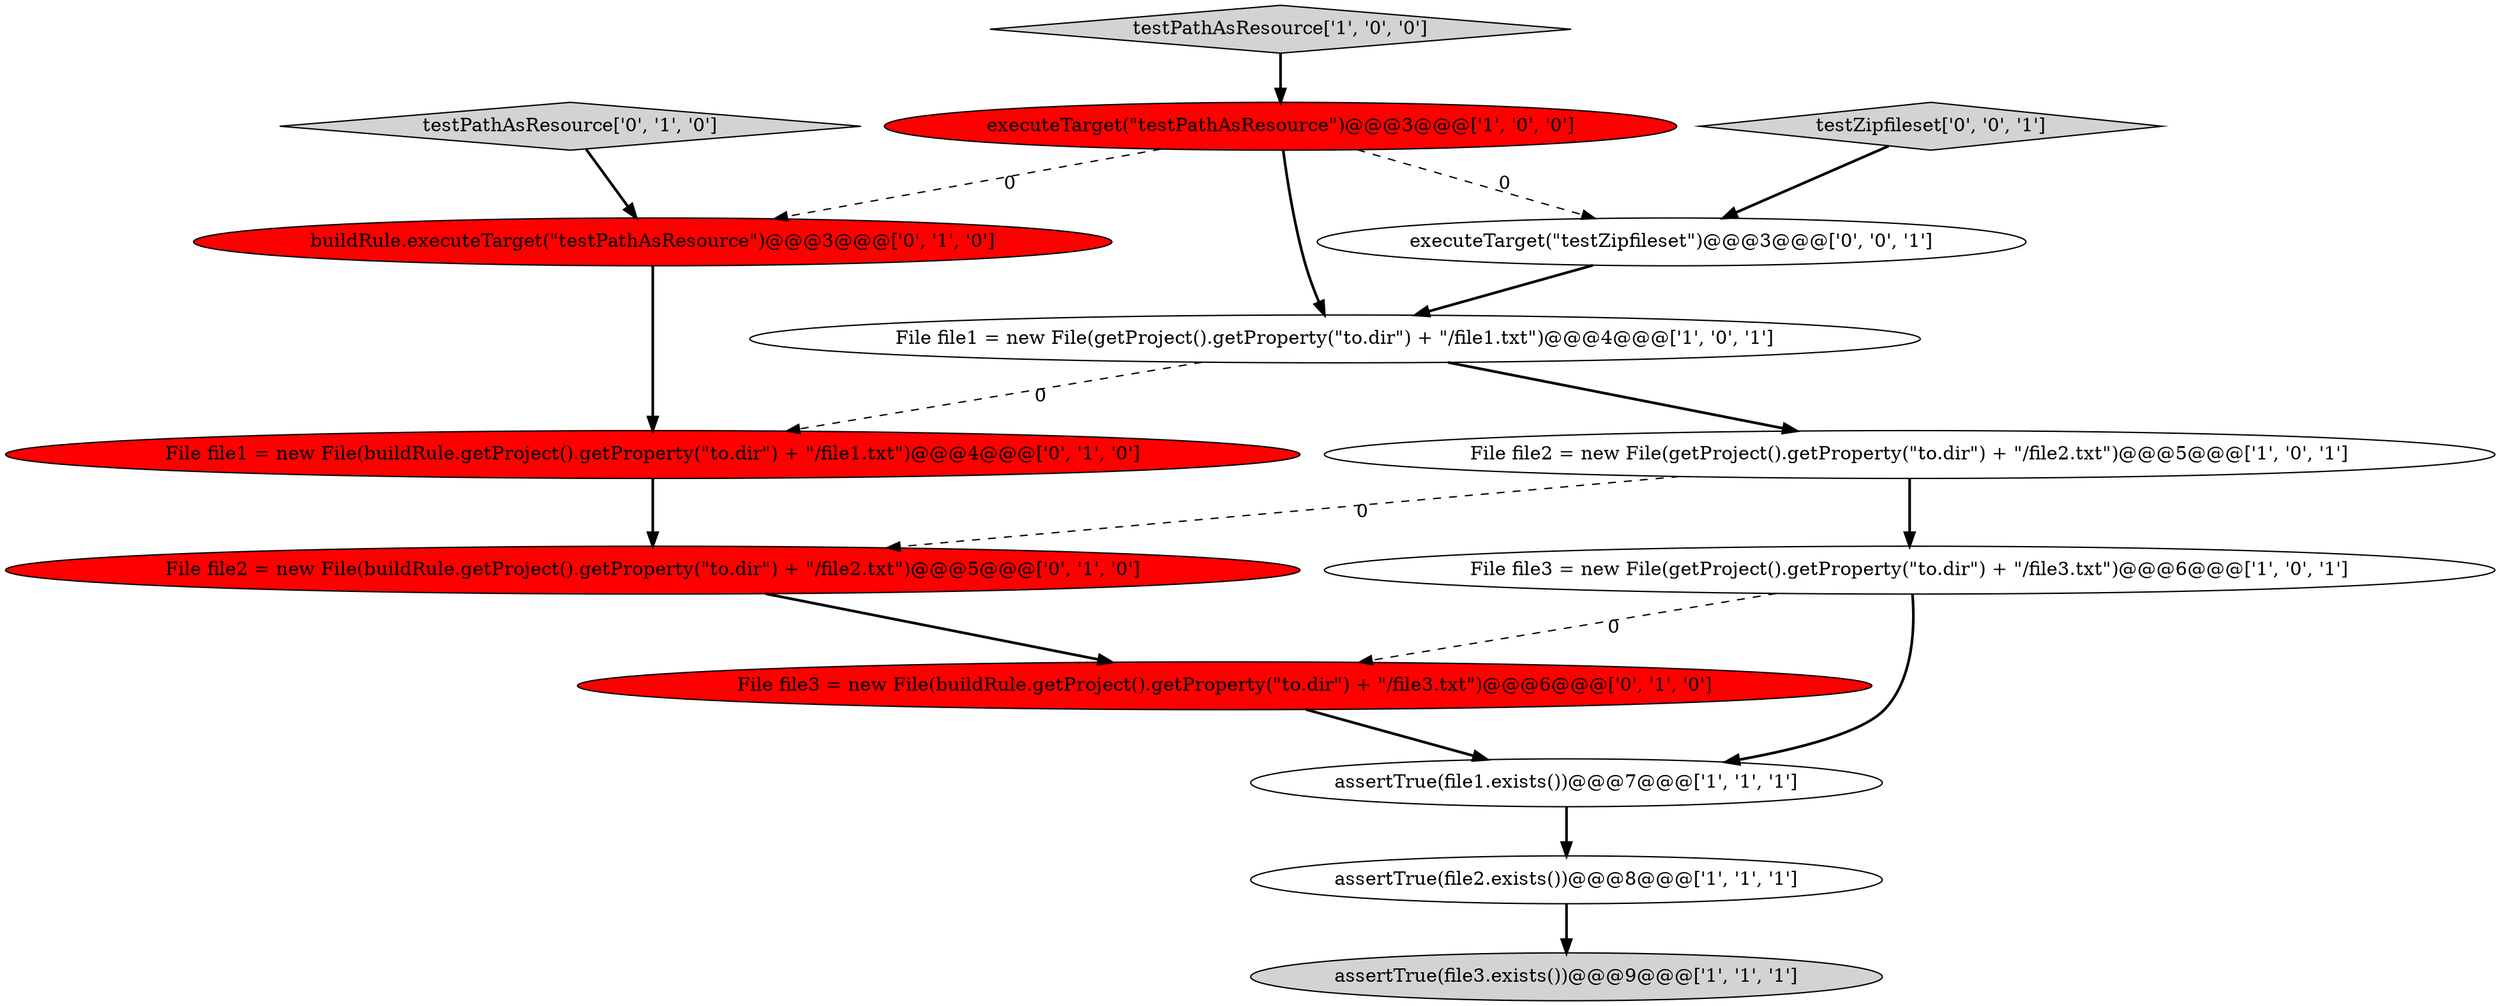 digraph {
10 [style = filled, label = "File file1 = new File(buildRule.getProject().getProperty(\"to.dir\") + \"/file1.txt\")@@@4@@@['0', '1', '0']", fillcolor = red, shape = ellipse image = "AAA1AAABBB2BBB"];
7 [style = filled, label = "assertTrue(file3.exists())@@@9@@@['1', '1', '1']", fillcolor = lightgray, shape = ellipse image = "AAA0AAABBB1BBB"];
12 [style = filled, label = "File file3 = new File(buildRule.getProject().getProperty(\"to.dir\") + \"/file3.txt\")@@@6@@@['0', '1', '0']", fillcolor = red, shape = ellipse image = "AAA1AAABBB2BBB"];
8 [style = filled, label = "buildRule.executeTarget(\"testPathAsResource\")@@@3@@@['0', '1', '0']", fillcolor = red, shape = ellipse image = "AAA1AAABBB2BBB"];
0 [style = filled, label = "executeTarget(\"testPathAsResource\")@@@3@@@['1', '0', '0']", fillcolor = red, shape = ellipse image = "AAA1AAABBB1BBB"];
11 [style = filled, label = "File file2 = new File(buildRule.getProject().getProperty(\"to.dir\") + \"/file2.txt\")@@@5@@@['0', '1', '0']", fillcolor = red, shape = ellipse image = "AAA1AAABBB2BBB"];
13 [style = filled, label = "executeTarget(\"testZipfileset\")@@@3@@@['0', '0', '1']", fillcolor = white, shape = ellipse image = "AAA0AAABBB3BBB"];
1 [style = filled, label = "File file1 = new File(getProject().getProperty(\"to.dir\") + \"/file1.txt\")@@@4@@@['1', '0', '1']", fillcolor = white, shape = ellipse image = "AAA0AAABBB1BBB"];
3 [style = filled, label = "assertTrue(file2.exists())@@@8@@@['1', '1', '1']", fillcolor = white, shape = ellipse image = "AAA0AAABBB1BBB"];
5 [style = filled, label = "File file2 = new File(getProject().getProperty(\"to.dir\") + \"/file2.txt\")@@@5@@@['1', '0', '1']", fillcolor = white, shape = ellipse image = "AAA0AAABBB1BBB"];
6 [style = filled, label = "File file3 = new File(getProject().getProperty(\"to.dir\") + \"/file3.txt\")@@@6@@@['1', '0', '1']", fillcolor = white, shape = ellipse image = "AAA0AAABBB1BBB"];
14 [style = filled, label = "testZipfileset['0', '0', '1']", fillcolor = lightgray, shape = diamond image = "AAA0AAABBB3BBB"];
2 [style = filled, label = "testPathAsResource['1', '0', '0']", fillcolor = lightgray, shape = diamond image = "AAA0AAABBB1BBB"];
9 [style = filled, label = "testPathAsResource['0', '1', '0']", fillcolor = lightgray, shape = diamond image = "AAA0AAABBB2BBB"];
4 [style = filled, label = "assertTrue(file1.exists())@@@7@@@['1', '1', '1']", fillcolor = white, shape = ellipse image = "AAA0AAABBB1BBB"];
1->5 [style = bold, label=""];
0->8 [style = dashed, label="0"];
4->3 [style = bold, label=""];
6->4 [style = bold, label=""];
8->10 [style = bold, label=""];
2->0 [style = bold, label=""];
11->12 [style = bold, label=""];
14->13 [style = bold, label=""];
1->10 [style = dashed, label="0"];
5->6 [style = bold, label=""];
12->4 [style = bold, label=""];
3->7 [style = bold, label=""];
9->8 [style = bold, label=""];
5->11 [style = dashed, label="0"];
6->12 [style = dashed, label="0"];
0->1 [style = bold, label=""];
13->1 [style = bold, label=""];
0->13 [style = dashed, label="0"];
10->11 [style = bold, label=""];
}
